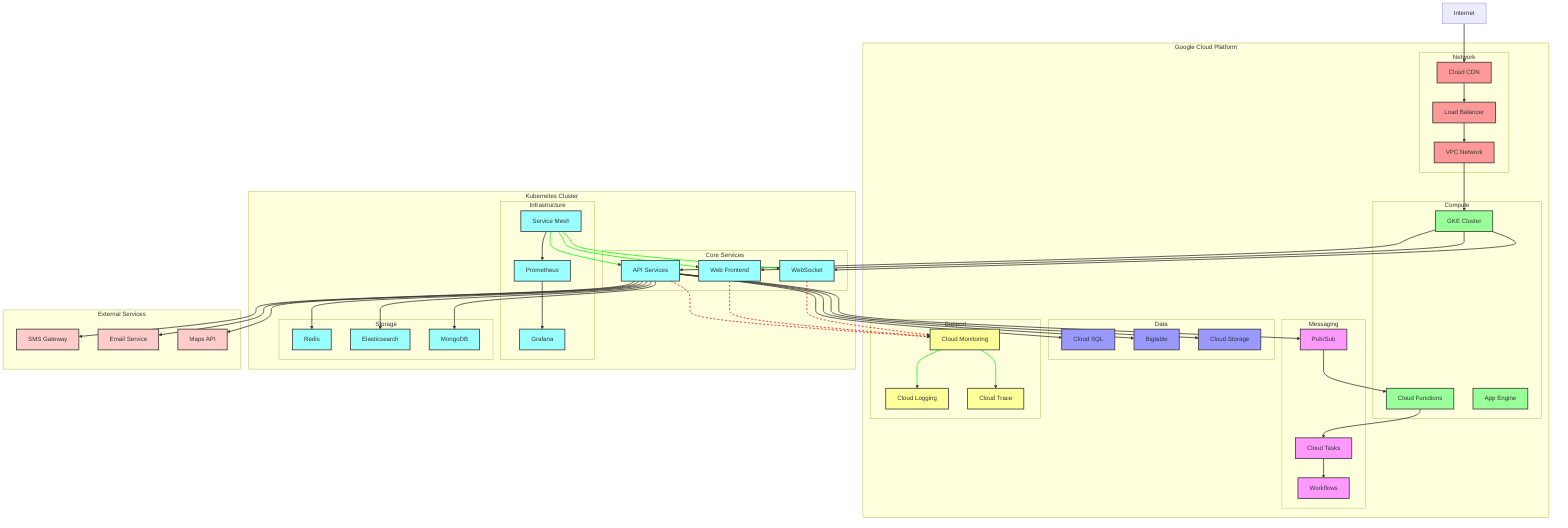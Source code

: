 graph TB
    %% Cloud Infrastructure
    subgraph "Google Cloud Platform"
        %% Network Layer
        subgraph "Network"
            LB[Load Balancer]
            CDN[Cloud CDN]
            VPC[VPC Network]
        end

        %% Compute Layer
        subgraph "Compute"
            GKE[GKE Cluster]
            GCF[Cloud Functions]
            GAE[App Engine]
        end

        %% Data Layer
        subgraph "Data"
            SQL[Cloud SQL]
            BT[Bigtable]
            GCS[Cloud Storage]
        end

        %% Messaging
        subgraph "Messaging"
            PS[Pub/Sub]
            MQ[Cloud Tasks]
            WF[Workflows]
        end

        %% Support
        subgraph "Support"
            MON[Cloud Monitoring]
            LOG[Cloud Logging]
            TRC[Cloud Trace]
        end
    end

    %% Kubernetes Resources
    subgraph "Kubernetes Cluster"
        %% Core Services
        subgraph "Core Services"
            API[API Services]
            WEB[Web Frontend]
            WS[WebSocket]
        end

        %% Infrastructure
        subgraph "Infrastructure"
            ISTIO[Service Mesh]
            PROM[Prometheus]
            GRAF[Grafana]
        end

        %% Storage
        subgraph "Storage"
            RD[Redis]
            ES[Elasticsearch]
            MDB[MongoDB]
        end
    end

    %% External Services
    subgraph "External Services"
        SMS[SMS Gateway]
        EMAIL[Email Service]
        MAPS[Maps API]
    end

    %% Flow
    Internet --> CDN
    CDN --> LB
    LB --> VPC
    VPC --> GKE

    GKE --> API
    GKE --> WEB
    GKE --> WS

    API --> SQL
    API --> BT
    API --> GCS

    API --> PS
    PS --> GCF
    GCF --> MQ
    MQ --> WF

    API --> RD
    API --> ES
    API --> MDB

    API --> SMS
    API --> EMAIL
    API --> MAPS

    %% Monitoring Flow
    API -.-> MON
    WEB -.-> MON
    WS -.-> MON
    MON --> LOG
    MON --> TRC

    %% Service Mesh
    ISTIO --> API
    ISTIO --> WEB
    ISTIO --> WS
    ISTIO --> PROM
    PROM --> GRAF

    %% Styling
    classDef network fill:#f99,stroke:#333,stroke-width:2px
    classDef compute fill:#9f9,stroke:#333,stroke-width:2px
    classDef data fill:#99f,stroke:#333,stroke-width:2px
    classDef messaging fill:#f9f,stroke:#333,stroke-width:2px
    classDef support fill:#ff9,stroke:#333,stroke-width:2px
    classDef k8s fill:#9ff,stroke:#333,stroke-width:2px
    classDef external fill:#fcc,stroke:#333,stroke-width:2px

    class LB,CDN,VPC network
    class GKE,GCF,GAE compute
    class SQL,BT,GCS data
    class PS,MQ,WF messaging
    class MON,LOG,TRC support
    class API,WEB,WS,ISTIO,PROM,GRAF,RD,ES,MDB k8s
    class SMS,EMAIL,MAPS external

    %% Flow Styles
    linkStyle default stroke:#333,stroke-width:2px
    linkStyle 20,21,22 stroke:#f00,stroke-width:2px,stroke-dasharray: 5, 5
    linkStyle 23,24,25,26,27 stroke:#0f0,stroke-width:2px